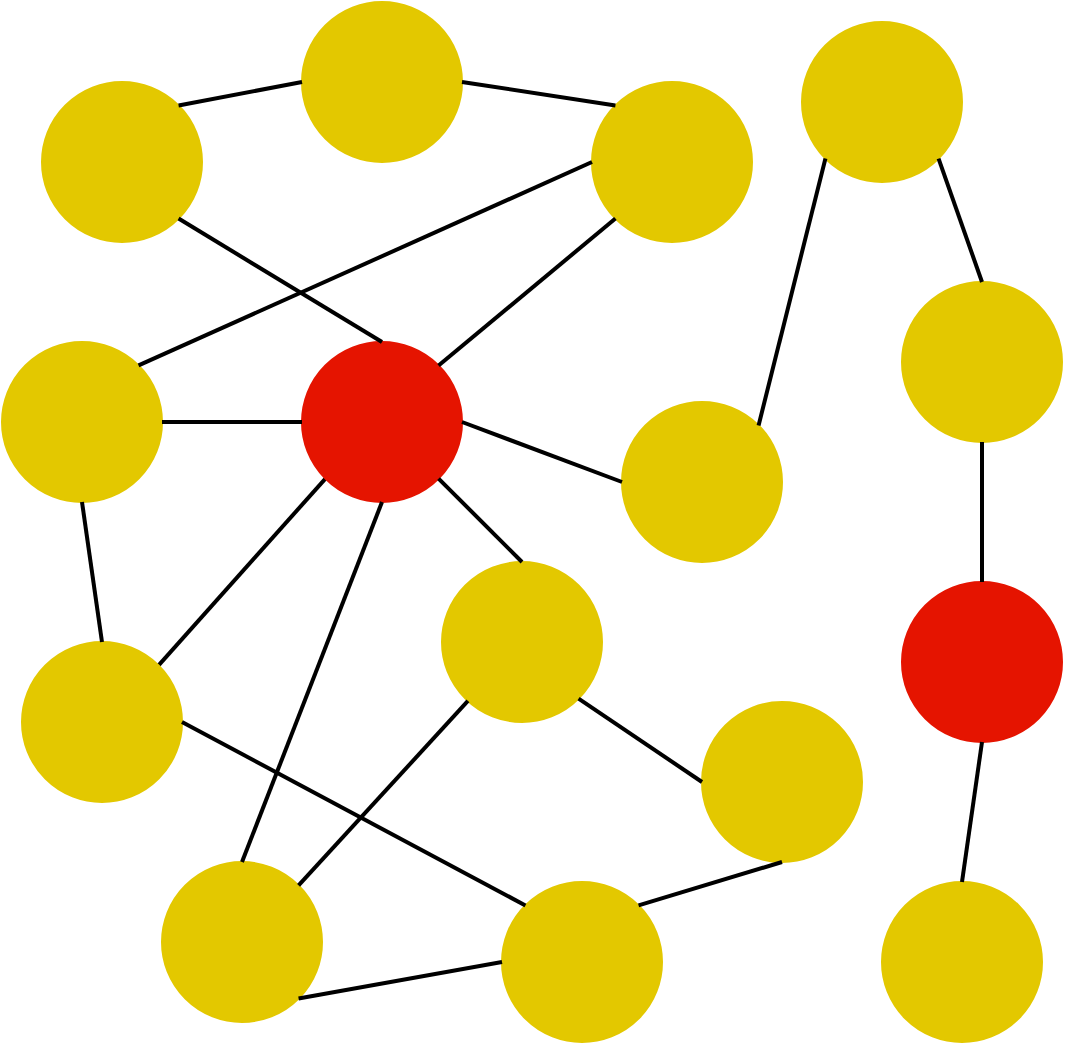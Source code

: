 <mxfile version="14.9.9" type="github">
  <diagram id="a2tgugRnpEL76i69qjv2" name="Page-1">
    <mxGraphModel dx="2066" dy="1083" grid="1" gridSize="10" guides="1" tooltips="1" connect="1" arrows="1" fold="1" page="1" pageScale="1" pageWidth="850" pageHeight="1100" math="0" shadow="0">
      <root>
        <mxCell id="0" />
        <mxCell id="1" parent="0" />
        <mxCell id="pjBFNlvrcR_k7vOQFSDJ-12" style="rounded=0;orthogonalLoop=1;jettySize=auto;html=1;exitX=0;exitY=1;exitDx=0;exitDy=0;entryX=1;entryY=0;entryDx=0;entryDy=0;endArrow=none;endFill=0;strokeWidth=2;" edge="1" parent="1" source="pjBFNlvrcR_k7vOQFSDJ-1" target="pjBFNlvrcR_k7vOQFSDJ-3">
          <mxGeometry relative="1" as="geometry" />
        </mxCell>
        <mxCell id="pjBFNlvrcR_k7vOQFSDJ-1" value="" style="ellipse;whiteSpace=wrap;html=1;aspect=fixed;fillColor=#e51400;fontColor=#ffffff;strokeColor=#E51400;" vertex="1" parent="1">
          <mxGeometry x="200" y="480" width="80" height="80" as="geometry" />
        </mxCell>
        <mxCell id="pjBFNlvrcR_k7vOQFSDJ-2" value="" style="ellipse;whiteSpace=wrap;html=1;aspect=fixed;fillColor=#e3c800;fontColor=#000000;strokeColor=#E3C800;" vertex="1" parent="1">
          <mxGeometry x="360" y="510" width="80" height="80" as="geometry" />
        </mxCell>
        <mxCell id="pjBFNlvrcR_k7vOQFSDJ-3" value="" style="ellipse;whiteSpace=wrap;html=1;aspect=fixed;fillColor=#e3c800;fontColor=#000000;strokeColor=#E3C800;" vertex="1" parent="1">
          <mxGeometry x="60" y="630" width="80" height="80" as="geometry" />
        </mxCell>
        <mxCell id="pjBFNlvrcR_k7vOQFSDJ-4" value="" style="ellipse;whiteSpace=wrap;html=1;aspect=fixed;fillColor=#e3c800;fontColor=#000000;strokeColor=#E3C800;" vertex="1" parent="1">
          <mxGeometry x="345" y="350" width="80" height="80" as="geometry" />
        </mxCell>
        <mxCell id="pjBFNlvrcR_k7vOQFSDJ-5" value="" style="ellipse;whiteSpace=wrap;html=1;aspect=fixed;fillColor=#e3c800;fontColor=#000000;strokeColor=#E3C800;" vertex="1" parent="1">
          <mxGeometry x="270" y="590" width="80" height="80" as="geometry" />
        </mxCell>
        <mxCell id="pjBFNlvrcR_k7vOQFSDJ-6" value="" style="ellipse;whiteSpace=wrap;html=1;aspect=fixed;fillColor=#e3c800;fontColor=#000000;strokeColor=#E3C800;" vertex="1" parent="1">
          <mxGeometry x="50" y="480" width="80" height="80" as="geometry" />
        </mxCell>
        <mxCell id="pjBFNlvrcR_k7vOQFSDJ-7" value="" style="ellipse;whiteSpace=wrap;html=1;aspect=fixed;fillColor=#e3c800;fontColor=#000000;strokeColor=#E3C800;" vertex="1" parent="1">
          <mxGeometry x="200" y="310" width="80" height="80" as="geometry" />
        </mxCell>
        <mxCell id="pjBFNlvrcR_k7vOQFSDJ-8" value="" style="ellipse;whiteSpace=wrap;html=1;aspect=fixed;fillColor=#e3c800;fontColor=#000000;strokeColor=#E3C800;" vertex="1" parent="1">
          <mxGeometry x="130" y="740" width="80" height="80" as="geometry" />
        </mxCell>
        <mxCell id="pjBFNlvrcR_k7vOQFSDJ-9" value="" style="ellipse;whiteSpace=wrap;html=1;aspect=fixed;fillColor=#e3c800;fontColor=#000000;strokeColor=#E3C800;" vertex="1" parent="1">
          <mxGeometry x="400" y="660" width="80" height="80" as="geometry" />
        </mxCell>
        <mxCell id="pjBFNlvrcR_k7vOQFSDJ-10" value="" style="ellipse;whiteSpace=wrap;html=1;aspect=fixed;fillColor=#e3c800;fontColor=#000000;strokeColor=#E3C800;" vertex="1" parent="1">
          <mxGeometry x="70" y="350" width="80" height="80" as="geometry" />
        </mxCell>
        <mxCell id="pjBFNlvrcR_k7vOQFSDJ-13" style="rounded=0;orthogonalLoop=1;jettySize=auto;html=1;exitX=0;exitY=0.5;exitDx=0;exitDy=0;endArrow=none;endFill=0;strokeWidth=2;" edge="1" parent="1" source="pjBFNlvrcR_k7vOQFSDJ-1" target="pjBFNlvrcR_k7vOQFSDJ-6">
          <mxGeometry relative="1" as="geometry">
            <mxPoint x="193.436" y="520.004" as="sourcePoint" />
            <mxPoint x="110.004" y="613.436" as="targetPoint" />
          </mxGeometry>
        </mxCell>
        <mxCell id="pjBFNlvrcR_k7vOQFSDJ-14" style="rounded=0;orthogonalLoop=1;jettySize=auto;html=1;exitX=0.5;exitY=0;exitDx=0;exitDy=0;endArrow=none;endFill=0;entryX=0.5;entryY=1;entryDx=0;entryDy=0;strokeWidth=2;" edge="1" parent="1" source="pjBFNlvrcR_k7vOQFSDJ-8" target="pjBFNlvrcR_k7vOQFSDJ-1">
          <mxGeometry relative="1" as="geometry">
            <mxPoint x="345" y="570" as="sourcePoint" />
            <mxPoint x="275" y="570" as="targetPoint" />
          </mxGeometry>
        </mxCell>
        <mxCell id="pjBFNlvrcR_k7vOQFSDJ-15" style="rounded=0;orthogonalLoop=1;jettySize=auto;html=1;exitX=0;exitY=0.5;exitDx=0;exitDy=0;endArrow=none;endFill=0;strokeWidth=2;" edge="1" parent="1" source="pjBFNlvrcR_k7vOQFSDJ-2">
          <mxGeometry relative="1" as="geometry">
            <mxPoint x="350" y="520" as="sourcePoint" />
            <mxPoint x="280" y="520" as="targetPoint" />
          </mxGeometry>
        </mxCell>
        <mxCell id="pjBFNlvrcR_k7vOQFSDJ-16" style="rounded=0;orthogonalLoop=1;jettySize=auto;html=1;exitX=0.5;exitY=0;exitDx=0;exitDy=0;endArrow=none;endFill=0;entryX=1;entryY=1;entryDx=0;entryDy=0;strokeWidth=2;" edge="1" parent="1" source="pjBFNlvrcR_k7vOQFSDJ-5" target="pjBFNlvrcR_k7vOQFSDJ-1">
          <mxGeometry relative="1" as="geometry">
            <mxPoint x="370" y="580" as="sourcePoint" />
            <mxPoint x="270" y="550" as="targetPoint" />
          </mxGeometry>
        </mxCell>
        <mxCell id="pjBFNlvrcR_k7vOQFSDJ-19" style="rounded=0;orthogonalLoop=1;jettySize=auto;html=1;exitX=0;exitY=0.5;exitDx=0;exitDy=0;endArrow=none;endFill=0;strokeWidth=2;entryX=1;entryY=1;entryDx=0;entryDy=0;" edge="1" parent="1" source="pjBFNlvrcR_k7vOQFSDJ-9" target="pjBFNlvrcR_k7vOQFSDJ-5">
          <mxGeometry relative="1" as="geometry">
            <mxPoint x="460" y="700" as="sourcePoint" />
            <mxPoint x="360" y="670" as="targetPoint" />
          </mxGeometry>
        </mxCell>
        <mxCell id="pjBFNlvrcR_k7vOQFSDJ-20" style="rounded=0;orthogonalLoop=1;jettySize=auto;html=1;exitX=1;exitY=0;exitDx=0;exitDy=0;endArrow=none;endFill=0;strokeWidth=2;" edge="1" parent="1" source="pjBFNlvrcR_k7vOQFSDJ-8" target="pjBFNlvrcR_k7vOQFSDJ-5">
          <mxGeometry relative="1" as="geometry">
            <mxPoint x="310" y="760" as="sourcePoint" />
            <mxPoint x="270" y="730" as="targetPoint" />
          </mxGeometry>
        </mxCell>
        <mxCell id="pjBFNlvrcR_k7vOQFSDJ-21" style="rounded=0;orthogonalLoop=1;jettySize=auto;html=1;exitX=0;exitY=1;exitDx=0;exitDy=0;endArrow=none;endFill=0;entryX=1;entryY=0;entryDx=0;entryDy=0;strokeWidth=2;" edge="1" parent="1" source="pjBFNlvrcR_k7vOQFSDJ-4" target="pjBFNlvrcR_k7vOQFSDJ-1">
          <mxGeometry relative="1" as="geometry">
            <mxPoint x="390" y="480" as="sourcePoint" />
            <mxPoint x="290" y="450" as="targetPoint" />
          </mxGeometry>
        </mxCell>
        <mxCell id="pjBFNlvrcR_k7vOQFSDJ-22" style="rounded=0;orthogonalLoop=1;jettySize=auto;html=1;exitX=0.5;exitY=0;exitDx=0;exitDy=0;endArrow=none;endFill=0;entryX=1;entryY=1;entryDx=0;entryDy=0;strokeWidth=2;" edge="1" parent="1" source="pjBFNlvrcR_k7vOQFSDJ-1" target="pjBFNlvrcR_k7vOQFSDJ-10">
          <mxGeometry relative="1" as="geometry">
            <mxPoint x="245" y="450" as="sourcePoint" />
            <mxPoint x="175" y="450" as="targetPoint" />
          </mxGeometry>
        </mxCell>
        <mxCell id="pjBFNlvrcR_k7vOQFSDJ-23" style="rounded=0;orthogonalLoop=1;jettySize=auto;html=1;exitX=0;exitY=0;exitDx=0;exitDy=0;endArrow=none;endFill=0;entryX=1;entryY=0.5;entryDx=0;entryDy=0;strokeWidth=2;" edge="1" parent="1" source="pjBFNlvrcR_k7vOQFSDJ-4" target="pjBFNlvrcR_k7vOQFSDJ-7">
          <mxGeometry relative="1" as="geometry">
            <mxPoint x="335.86" y="361.72" as="sourcePoint" />
            <mxPoint x="304.144" y="300.004" as="targetPoint" />
          </mxGeometry>
        </mxCell>
        <mxCell id="pjBFNlvrcR_k7vOQFSDJ-24" style="rounded=0;orthogonalLoop=1;jettySize=auto;html=1;exitX=1;exitY=0;exitDx=0;exitDy=0;endArrow=none;endFill=0;entryX=0;entryY=0.5;entryDx=0;entryDy=0;strokeWidth=2;" edge="1" parent="1" source="pjBFNlvrcR_k7vOQFSDJ-10" target="pjBFNlvrcR_k7vOQFSDJ-7">
          <mxGeometry relative="1" as="geometry">
            <mxPoint x="281.72" y="420.86" as="sourcePoint" />
            <mxPoint x="250.004" y="359.144" as="targetPoint" />
          </mxGeometry>
        </mxCell>
        <mxCell id="pjBFNlvrcR_k7vOQFSDJ-26" value="" style="ellipse;whiteSpace=wrap;html=1;aspect=fixed;fillColor=#e3c800;fontColor=#000000;strokeColor=#E3C800;" vertex="1" parent="1">
          <mxGeometry x="300" y="750" width="80" height="80" as="geometry" />
        </mxCell>
        <mxCell id="pjBFNlvrcR_k7vOQFSDJ-27" style="rounded=0;orthogonalLoop=1;jettySize=auto;html=1;exitX=1;exitY=1;exitDx=0;exitDy=0;endArrow=none;endFill=0;entryX=0;entryY=0.5;entryDx=0;entryDy=0;strokeWidth=2;" edge="1" parent="1" source="pjBFNlvrcR_k7vOQFSDJ-8" target="pjBFNlvrcR_k7vOQFSDJ-26">
          <mxGeometry relative="1" as="geometry">
            <mxPoint x="248.284" y="761.716" as="sourcePoint" />
            <mxPoint x="290" y="860" as="targetPoint" />
          </mxGeometry>
        </mxCell>
        <mxCell id="pjBFNlvrcR_k7vOQFSDJ-28" value="" style="ellipse;whiteSpace=wrap;html=1;aspect=fixed;fillColor=#e3c800;fontColor=#000000;strokeColor=#E3C800;" vertex="1" parent="1">
          <mxGeometry x="450" y="320" width="80" height="80" as="geometry" />
        </mxCell>
        <mxCell id="pjBFNlvrcR_k7vOQFSDJ-29" style="rounded=0;orthogonalLoop=1;jettySize=auto;html=1;exitX=0.5;exitY=0;exitDx=0;exitDy=0;endArrow=none;endFill=0;entryX=0.5;entryY=1;entryDx=0;entryDy=0;strokeWidth=2;" edge="1" parent="1" source="pjBFNlvrcR_k7vOQFSDJ-3" target="pjBFNlvrcR_k7vOQFSDJ-6">
          <mxGeometry relative="1" as="geometry">
            <mxPoint x="330" y="630" as="sourcePoint" />
            <mxPoint x="278.284" y="558.284" as="targetPoint" />
          </mxGeometry>
        </mxCell>
        <mxCell id="pjBFNlvrcR_k7vOQFSDJ-30" value="" style="ellipse;whiteSpace=wrap;html=1;aspect=fixed;fillColor=#e51400;fontColor=#ffffff;strokeColor=#E51400;" vertex="1" parent="1">
          <mxGeometry x="500" y="600" width="80" height="80" as="geometry" />
        </mxCell>
        <mxCell id="pjBFNlvrcR_k7vOQFSDJ-31" style="rounded=0;orthogonalLoop=1;jettySize=auto;html=1;exitX=1;exitY=0;exitDx=0;exitDy=0;endArrow=none;endFill=0;entryX=0.5;entryY=1;entryDx=0;entryDy=0;strokeWidth=2;" edge="1" parent="1" source="pjBFNlvrcR_k7vOQFSDJ-26" target="pjBFNlvrcR_k7vOQFSDJ-9">
          <mxGeometry relative="1" as="geometry">
            <mxPoint x="370.004" y="799.996" as="sourcePoint" />
            <mxPoint x="388" y="750" as="targetPoint" />
          </mxGeometry>
        </mxCell>
        <mxCell id="pjBFNlvrcR_k7vOQFSDJ-32" style="rounded=0;orthogonalLoop=1;jettySize=auto;html=1;endArrow=none;endFill=0;entryX=1;entryY=0;entryDx=0;entryDy=0;exitX=0;exitY=0.5;exitDx=0;exitDy=0;strokeWidth=2;" edge="1" parent="1" source="pjBFNlvrcR_k7vOQFSDJ-4" target="pjBFNlvrcR_k7vOQFSDJ-6">
          <mxGeometry relative="1" as="geometry">
            <mxPoint x="340" y="390" as="sourcePoint" />
            <mxPoint x="140" y="530" as="targetPoint" />
          </mxGeometry>
        </mxCell>
        <mxCell id="pjBFNlvrcR_k7vOQFSDJ-33" style="rounded=0;orthogonalLoop=1;jettySize=auto;html=1;endArrow=none;endFill=0;entryX=1;entryY=0;entryDx=0;entryDy=0;exitX=0;exitY=1;exitDx=0;exitDy=0;strokeWidth=2;" edge="1" parent="1" source="pjBFNlvrcR_k7vOQFSDJ-28" target="pjBFNlvrcR_k7vOQFSDJ-2">
          <mxGeometry relative="1" as="geometry">
            <mxPoint x="480" y="470" as="sourcePoint" />
            <mxPoint x="480" y="530" as="targetPoint" />
          </mxGeometry>
        </mxCell>
        <mxCell id="pjBFNlvrcR_k7vOQFSDJ-34" style="rounded=0;orthogonalLoop=1;jettySize=auto;html=1;exitX=0;exitY=0;exitDx=0;exitDy=0;endArrow=none;endFill=0;entryX=1;entryY=0.5;entryDx=0;entryDy=0;strokeWidth=2;" edge="1" parent="1" source="pjBFNlvrcR_k7vOQFSDJ-26" target="pjBFNlvrcR_k7vOQFSDJ-3">
          <mxGeometry relative="1" as="geometry">
            <mxPoint x="330" y="630" as="sourcePoint" />
            <mxPoint x="278.284" y="558.284" as="targetPoint" />
          </mxGeometry>
        </mxCell>
        <mxCell id="pjBFNlvrcR_k7vOQFSDJ-35" value="" style="ellipse;whiteSpace=wrap;html=1;aspect=fixed;fillColor=#e3c800;fontColor=#000000;strokeColor=#E3C800;" vertex="1" parent="1">
          <mxGeometry x="500" y="450" width="80" height="80" as="geometry" />
        </mxCell>
        <mxCell id="pjBFNlvrcR_k7vOQFSDJ-36" style="rounded=0;orthogonalLoop=1;jettySize=auto;html=1;exitX=0.5;exitY=0;exitDx=0;exitDy=0;endArrow=none;endFill=0;strokeWidth=2;entryX=1;entryY=1;entryDx=0;entryDy=0;" edge="1" parent="1" source="pjBFNlvrcR_k7vOQFSDJ-35" target="pjBFNlvrcR_k7vOQFSDJ-28">
          <mxGeometry relative="1" as="geometry">
            <mxPoint x="366.716" y="371.716" as="sourcePoint" />
            <mxPoint x="460" y="330" as="targetPoint" />
          </mxGeometry>
        </mxCell>
        <mxCell id="pjBFNlvrcR_k7vOQFSDJ-37" style="rounded=0;orthogonalLoop=1;jettySize=auto;html=1;exitX=0.5;exitY=0;exitDx=0;exitDy=0;endArrow=none;endFill=0;entryX=0.5;entryY=1;entryDx=0;entryDy=0;strokeWidth=2;" edge="1" parent="1" source="pjBFNlvrcR_k7vOQFSDJ-30" target="pjBFNlvrcR_k7vOQFSDJ-35">
          <mxGeometry relative="1" as="geometry">
            <mxPoint x="550" y="460" as="sourcePoint" />
            <mxPoint x="530" y="380" as="targetPoint" />
          </mxGeometry>
        </mxCell>
        <mxCell id="pjBFNlvrcR_k7vOQFSDJ-38" value="" style="ellipse;whiteSpace=wrap;html=1;aspect=fixed;fillColor=#e3c800;fontColor=#000000;strokeColor=#E3C800;" vertex="1" parent="1">
          <mxGeometry x="490" y="750" width="80" height="80" as="geometry" />
        </mxCell>
        <mxCell id="pjBFNlvrcR_k7vOQFSDJ-39" style="rounded=0;orthogonalLoop=1;jettySize=auto;html=1;exitX=0.5;exitY=0;exitDx=0;exitDy=0;endArrow=none;endFill=0;entryX=0.5;entryY=1;entryDx=0;entryDy=0;strokeWidth=2;" edge="1" parent="1" source="pjBFNlvrcR_k7vOQFSDJ-38" target="pjBFNlvrcR_k7vOQFSDJ-30">
          <mxGeometry relative="1" as="geometry">
            <mxPoint x="550" y="610" as="sourcePoint" />
            <mxPoint x="550" y="540" as="targetPoint" />
          </mxGeometry>
        </mxCell>
      </root>
    </mxGraphModel>
  </diagram>
</mxfile>
